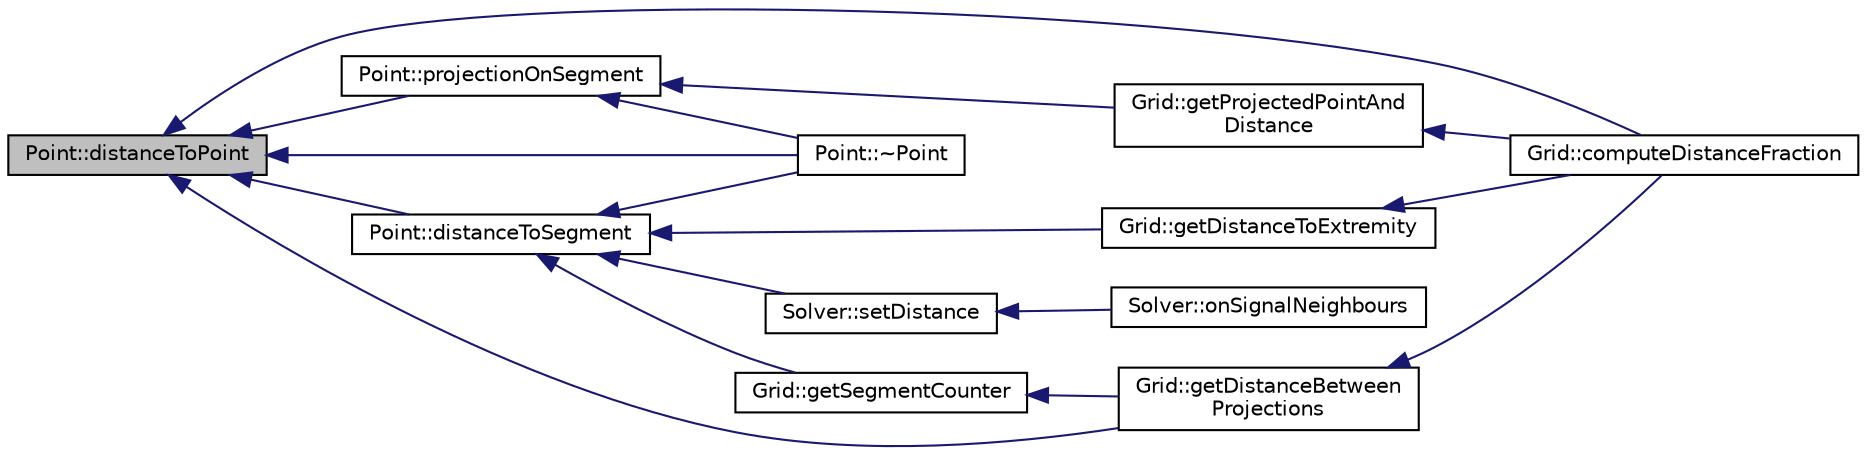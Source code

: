 digraph "Point::distanceToPoint"
{
 // INTERACTIVE_SVG=YES
  bgcolor="transparent";
  edge [fontname="Helvetica",fontsize="10",labelfontname="Helvetica",labelfontsize="10"];
  node [fontname="Helvetica",fontsize="10",shape=record];
  rankdir="LR";
  Node1 [label="Point::distanceToPoint",height=0.2,width=0.4,color="black", fillcolor="grey75", style="filled", fontcolor="black"];
  Node1 -> Node2 [dir="back",color="midnightblue",fontsize="10",style="solid",fontname="Helvetica"];
  Node2 [label="Grid::computeDistanceFraction",height=0.2,width=0.4,color="black",URL="$class_grid.html#afc6f21c3514d66d3ce16765ccb97411e"];
  Node1 -> Node3 [dir="back",color="midnightblue",fontsize="10",style="solid",fontname="Helvetica"];
  Node3 [label="Grid::getDistanceBetween\lProjections",height=0.2,width=0.4,color="black",URL="$class_grid.html#a22e72ffe8491d3d9df45d870979a8f21"];
  Node3 -> Node2 [dir="back",color="midnightblue",fontsize="10",style="solid",fontname="Helvetica"];
  Node1 -> Node4 [dir="back",color="midnightblue",fontsize="10",style="solid",fontname="Helvetica"];
  Node4 [label="Point::projectionOnSegment",height=0.2,width=0.4,color="black",URL="$class_point.html#a9cff645d17a17081494fca956d43102a"];
  Node4 -> Node5 [dir="back",color="midnightblue",fontsize="10",style="solid",fontname="Helvetica"];
  Node5 [label="Grid::getProjectedPointAnd\lDistance",height=0.2,width=0.4,color="black",URL="$class_grid.html#ac4e7d17f7ac28247f6cbd55d4ae0fee8"];
  Node5 -> Node2 [dir="back",color="midnightblue",fontsize="10",style="solid",fontname="Helvetica"];
  Node4 -> Node6 [dir="back",color="midnightblue",fontsize="10",style="solid",fontname="Helvetica"];
  Node6 [label="Point::~Point",height=0.2,width=0.4,color="black",URL="$class_point.html#a364091762d6aa1aa5983d36fd7d8b6d5",tooltip="Point Class&#39;s Destructor. "];
  Node1 -> Node7 [dir="back",color="midnightblue",fontsize="10",style="solid",fontname="Helvetica"];
  Node7 [label="Point::distanceToSegment",height=0.2,width=0.4,color="black",URL="$class_point.html#a39daa6ebd31cdc2d7151db77bfdf2166",tooltip="Compute the distance between a point and a segment. "];
  Node7 -> Node8 [dir="back",color="midnightblue",fontsize="10",style="solid",fontname="Helvetica"];
  Node8 [label="Grid::getDistanceToExtremity",height=0.2,width=0.4,color="black",URL="$class_grid.html#a8923d001226c9c9d4e19ac17a40ff44b"];
  Node8 -> Node2 [dir="back",color="midnightblue",fontsize="10",style="solid",fontname="Helvetica"];
  Node7 -> Node9 [dir="back",color="midnightblue",fontsize="10",style="solid",fontname="Helvetica"];
  Node9 [label="Grid::getSegmentCounter",height=0.2,width=0.4,color="black",URL="$class_grid.html#a459ceb14878d0bb3c40286c0eb3df2fd"];
  Node9 -> Node3 [dir="back",color="midnightblue",fontsize="10",style="solid",fontname="Helvetica"];
  Node7 -> Node6 [dir="back",color="midnightblue",fontsize="10",style="solid",fontname="Helvetica"];
  Node7 -> Node10 [dir="back",color="midnightblue",fontsize="10",style="solid",fontname="Helvetica"];
  Node10 [label="Solver::setDistance",height=0.2,width=0.4,color="black",URL="$class_solver.html#ac93808d9f79208e9917830d0ff0a5dfd",tooltip="setDistance Calculate distance between GPS point et Road "];
  Node10 -> Node11 [dir="back",color="midnightblue",fontsize="10",style="solid",fontname="Helvetica"];
  Node11 [label="Solver::onSignalNeighbours",height=0.2,width=0.4,color="black",URL="$class_solver.html#a2abdc34ec29d4301a7219375f6e5ec84"];
  Node1 -> Node6 [dir="back",color="midnightblue",fontsize="10",style="solid",fontname="Helvetica"];
}
